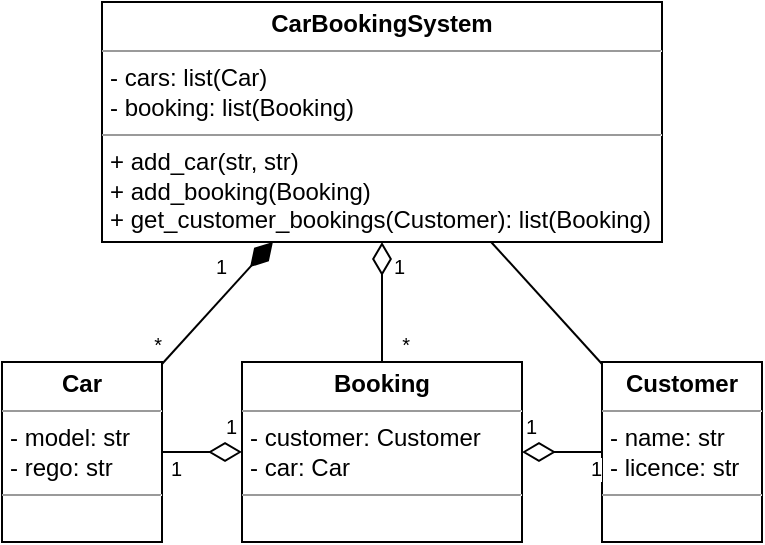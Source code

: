 <mxfile version="10.5.8" type="device"><diagram id="Bw_AXSHVhaXI5dyicxqL" name="Page-1"><mxGraphModel dx="758" dy="466" grid="0" gridSize="10" guides="1" tooltips="1" connect="1" arrows="1" fold="1" page="1" pageScale="1" pageWidth="850" pageHeight="1100" math="0" shadow="0"><root><mxCell id="0"/><mxCell id="1" parent="0"/><mxCell id="H5T57szBxcqNXvnCOGBE-1" value="&lt;p style=&quot;margin: 0px ; margin-top: 4px ; text-align: center&quot;&gt;&lt;b&gt;CarBookingSystem&lt;/b&gt;&lt;/p&gt;&lt;hr size=&quot;1&quot;&gt;&lt;p style=&quot;margin: 0px ; margin-left: 4px&quot;&gt;- cars: list(Car)&lt;/p&gt;&lt;p style=&quot;margin: 0px ; margin-left: 4px&quot;&gt;- booking: list(Booking)&lt;/p&gt;&lt;hr size=&quot;1&quot;&gt;&lt;p style=&quot;margin: 0px ; margin-left: 4px&quot;&gt;+ add_car(str, str)&lt;/p&gt;&lt;p style=&quot;margin: 0px ; margin-left: 4px&quot;&gt;+ add_booking(Booking)&lt;/p&gt;&lt;p style=&quot;margin: 0px ; margin-left: 4px&quot;&gt;+ get_customer_bookings(Customer): list(Booking)&lt;/p&gt;&lt;p style=&quot;margin: 0px ; margin-left: 4px&quot;&gt;&lt;br&gt;&lt;/p&gt;" style="verticalAlign=top;align=left;overflow=fill;fontSize=12;fontFamily=Helvetica;html=1;" vertex="1" parent="1"><mxGeometry x="240" y="80" width="280" height="120" as="geometry"/></mxCell><mxCell id="H5T57szBxcqNXvnCOGBE-2" value="&lt;p style=&quot;margin: 0px ; margin-top: 4px ; text-align: center&quot;&gt;&lt;b&gt;Car&lt;/b&gt;&lt;/p&gt;&lt;hr size=&quot;1&quot;&gt;&lt;p style=&quot;margin: 0px ; margin-left: 4px&quot;&gt;- model: str&lt;/p&gt;&lt;p style=&quot;margin: 0px ; margin-left: 4px&quot;&gt;- rego: str&lt;/p&gt;&lt;hr size=&quot;1&quot;&gt;&lt;p style=&quot;margin: 0px ; margin-left: 4px&quot;&gt;&lt;br&gt;&lt;/p&gt;" style="verticalAlign=top;align=left;overflow=fill;fontSize=12;fontFamily=Helvetica;html=1;" vertex="1" parent="1"><mxGeometry x="190" y="260" width="80" height="90" as="geometry"/></mxCell><mxCell id="H5T57szBxcqNXvnCOGBE-5" value="&lt;p style=&quot;margin: 0px ; margin-top: 4px ; text-align: center&quot;&gt;&lt;b&gt;Booking&lt;/b&gt;&lt;/p&gt;&lt;hr size=&quot;1&quot;&gt;&lt;p style=&quot;margin: 0px ; margin-left: 4px&quot;&gt;- customer: Customer&lt;/p&gt;&lt;p style=&quot;margin: 0px ; margin-left: 4px&quot;&gt;- car: Car&lt;/p&gt;&lt;hr size=&quot;1&quot;&gt;&lt;p style=&quot;margin: 0px ; margin-left: 4px&quot;&gt;&lt;br&gt;&lt;/p&gt;" style="verticalAlign=top;align=left;overflow=fill;fontSize=12;fontFamily=Helvetica;html=1;" vertex="1" parent="1"><mxGeometry x="310" y="260" width="140" height="90" as="geometry"/></mxCell><mxCell id="H5T57szBxcqNXvnCOGBE-9" value="&lt;p style=&quot;margin: 0px ; margin-top: 4px ; text-align: center&quot;&gt;&lt;b&gt;Customer&lt;/b&gt;&lt;/p&gt;&lt;hr size=&quot;1&quot;&gt;&lt;p style=&quot;margin: 0px ; margin-left: 4px&quot;&gt;- name: str&lt;/p&gt;&lt;p style=&quot;margin: 0px ; margin-left: 4px&quot;&gt;- licence: str&lt;/p&gt;&lt;hr size=&quot;1&quot;&gt;&lt;p style=&quot;margin: 0px ; margin-left: 4px&quot;&gt;&lt;br&gt;&lt;/p&gt;" style="verticalAlign=top;align=left;overflow=fill;fontSize=12;fontFamily=Helvetica;html=1;" vertex="1" parent="1"><mxGeometry x="490" y="260" width="80" height="90" as="geometry"/></mxCell><mxCell id="H5T57szBxcqNXvnCOGBE-10" value="" style="endArrow=none;html=1;endSize=12;startArrow=diamondThin;startSize=14;startFill=1;strokeColor=#000000;endFill=0;" edge="1" parent="1" source="H5T57szBxcqNXvnCOGBE-1" target="H5T57szBxcqNXvnCOGBE-2"><mxGeometry relative="1" as="geometry"><mxPoint x="410" y="230" as="sourcePoint"/><mxPoint x="300" y="240" as="targetPoint"/></mxGeometry></mxCell><mxCell id="H5T57szBxcqNXvnCOGBE-11" value="1" style="resizable=0;html=1;align=left;verticalAlign=top;labelBackgroundColor=#ffffff;fontSize=10;" connectable="0" vertex="1" parent="H5T57szBxcqNXvnCOGBE-10"><mxGeometry x="-1" relative="1" as="geometry"><mxPoint x="-30" as="offset"/></mxGeometry></mxCell><mxCell id="H5T57szBxcqNXvnCOGBE-12" value="*" style="resizable=0;html=1;align=right;verticalAlign=top;labelBackgroundColor=#ffffff;fontSize=10;" connectable="0" vertex="1" parent="H5T57szBxcqNXvnCOGBE-10"><mxGeometry x="1" relative="1" as="geometry"><mxPoint x="0.5" y="-22" as="offset"/></mxGeometry></mxCell><mxCell id="H5T57szBxcqNXvnCOGBE-14" value="" style="endArrow=none;html=1;endSize=12;startArrow=diamondThin;startSize=14;startFill=0;strokeColor=#000000;endFill=0;" edge="1" parent="1" source="H5T57szBxcqNXvnCOGBE-1" target="H5T57szBxcqNXvnCOGBE-5"><mxGeometry relative="1" as="geometry"><mxPoint x="344.595" y="210" as="sourcePoint"/><mxPoint x="284.054" y="290" as="targetPoint"/></mxGeometry></mxCell><mxCell id="H5T57szBxcqNXvnCOGBE-15" value="1" style="resizable=0;html=1;align=left;verticalAlign=top;labelBackgroundColor=#ffffff;fontSize=10;" connectable="0" vertex="1" parent="H5T57szBxcqNXvnCOGBE-14"><mxGeometry x="-1" relative="1" as="geometry"><mxPoint x="4" as="offset"/></mxGeometry></mxCell><mxCell id="H5T57szBxcqNXvnCOGBE-16" value="*" style="resizable=0;html=1;align=right;verticalAlign=top;labelBackgroundColor=#ffffff;fontSize=10;" connectable="0" vertex="1" parent="H5T57szBxcqNXvnCOGBE-14"><mxGeometry x="1" relative="1" as="geometry"><mxPoint x="14" y="-21" as="offset"/></mxGeometry></mxCell><mxCell id="H5T57szBxcqNXvnCOGBE-17" value="" style="endArrow=none;html=1;endSize=12;startArrow=diamondThin;startSize=14;startFill=0;strokeColor=#000000;endFill=0;" edge="1" parent="1" source="H5T57szBxcqNXvnCOGBE-5" target="H5T57szBxcqNXvnCOGBE-2"><mxGeometry relative="1" as="geometry"><mxPoint x="341.351" y="190" as="sourcePoint"/><mxPoint x="276.486" y="270" as="targetPoint"/></mxGeometry></mxCell><mxCell id="H5T57szBxcqNXvnCOGBE-18" value="1" style="resizable=0;html=1;align=left;verticalAlign=top;labelBackgroundColor=#ffffff;fontSize=10;" connectable="0" vertex="1" parent="H5T57szBxcqNXvnCOGBE-17"><mxGeometry x="-1" relative="1" as="geometry"><mxPoint x="-10" y="-25" as="offset"/></mxGeometry></mxCell><mxCell id="H5T57szBxcqNXvnCOGBE-19" value="1" style="resizable=0;html=1;align=right;verticalAlign=top;labelBackgroundColor=#ffffff;fontSize=10;" connectable="0" vertex="1" parent="H5T57szBxcqNXvnCOGBE-17"><mxGeometry x="1" relative="1" as="geometry"><mxPoint x="10" y="-4" as="offset"/></mxGeometry></mxCell><mxCell id="H5T57szBxcqNXvnCOGBE-20" value="" style="endArrow=none;html=1;endSize=12;startArrow=diamondThin;startSize=14;startFill=0;strokeColor=#000000;endFill=0;" edge="1" parent="1" source="H5T57szBxcqNXvnCOGBE-5" target="H5T57szBxcqNXvnCOGBE-9"><mxGeometry relative="1" as="geometry"><mxPoint x="320" y="315" as="sourcePoint"/><mxPoint x="280" y="315" as="targetPoint"/></mxGeometry></mxCell><mxCell id="H5T57szBxcqNXvnCOGBE-21" value="1" style="resizable=0;html=1;align=left;verticalAlign=top;labelBackgroundColor=#ffffff;fontSize=10;" connectable="0" vertex="1" parent="H5T57szBxcqNXvnCOGBE-20"><mxGeometry x="-1" relative="1" as="geometry"><mxPoint y="-25" as="offset"/></mxGeometry></mxCell><mxCell id="H5T57szBxcqNXvnCOGBE-22" value="1" style="resizable=0;html=1;align=right;verticalAlign=top;labelBackgroundColor=#ffffff;fontSize=10;" connectable="0" vertex="1" parent="H5T57szBxcqNXvnCOGBE-20"><mxGeometry x="1" relative="1" as="geometry"><mxPoint y="-4" as="offset"/></mxGeometry></mxCell><mxCell id="H5T57szBxcqNXvnCOGBE-24" value="" style="endArrow=none;html=1;endSize=12;startArrow=none;startSize=14;startFill=0;strokeColor=#000000;endFill=0;" edge="1" parent="1" source="H5T57szBxcqNXvnCOGBE-1" target="H5T57szBxcqNXvnCOGBE-9"><mxGeometry relative="1" as="geometry"><mxPoint x="390" y="210" as="sourcePoint"/><mxPoint x="390" y="290" as="targetPoint"/></mxGeometry></mxCell></root></mxGraphModel></diagram></mxfile>